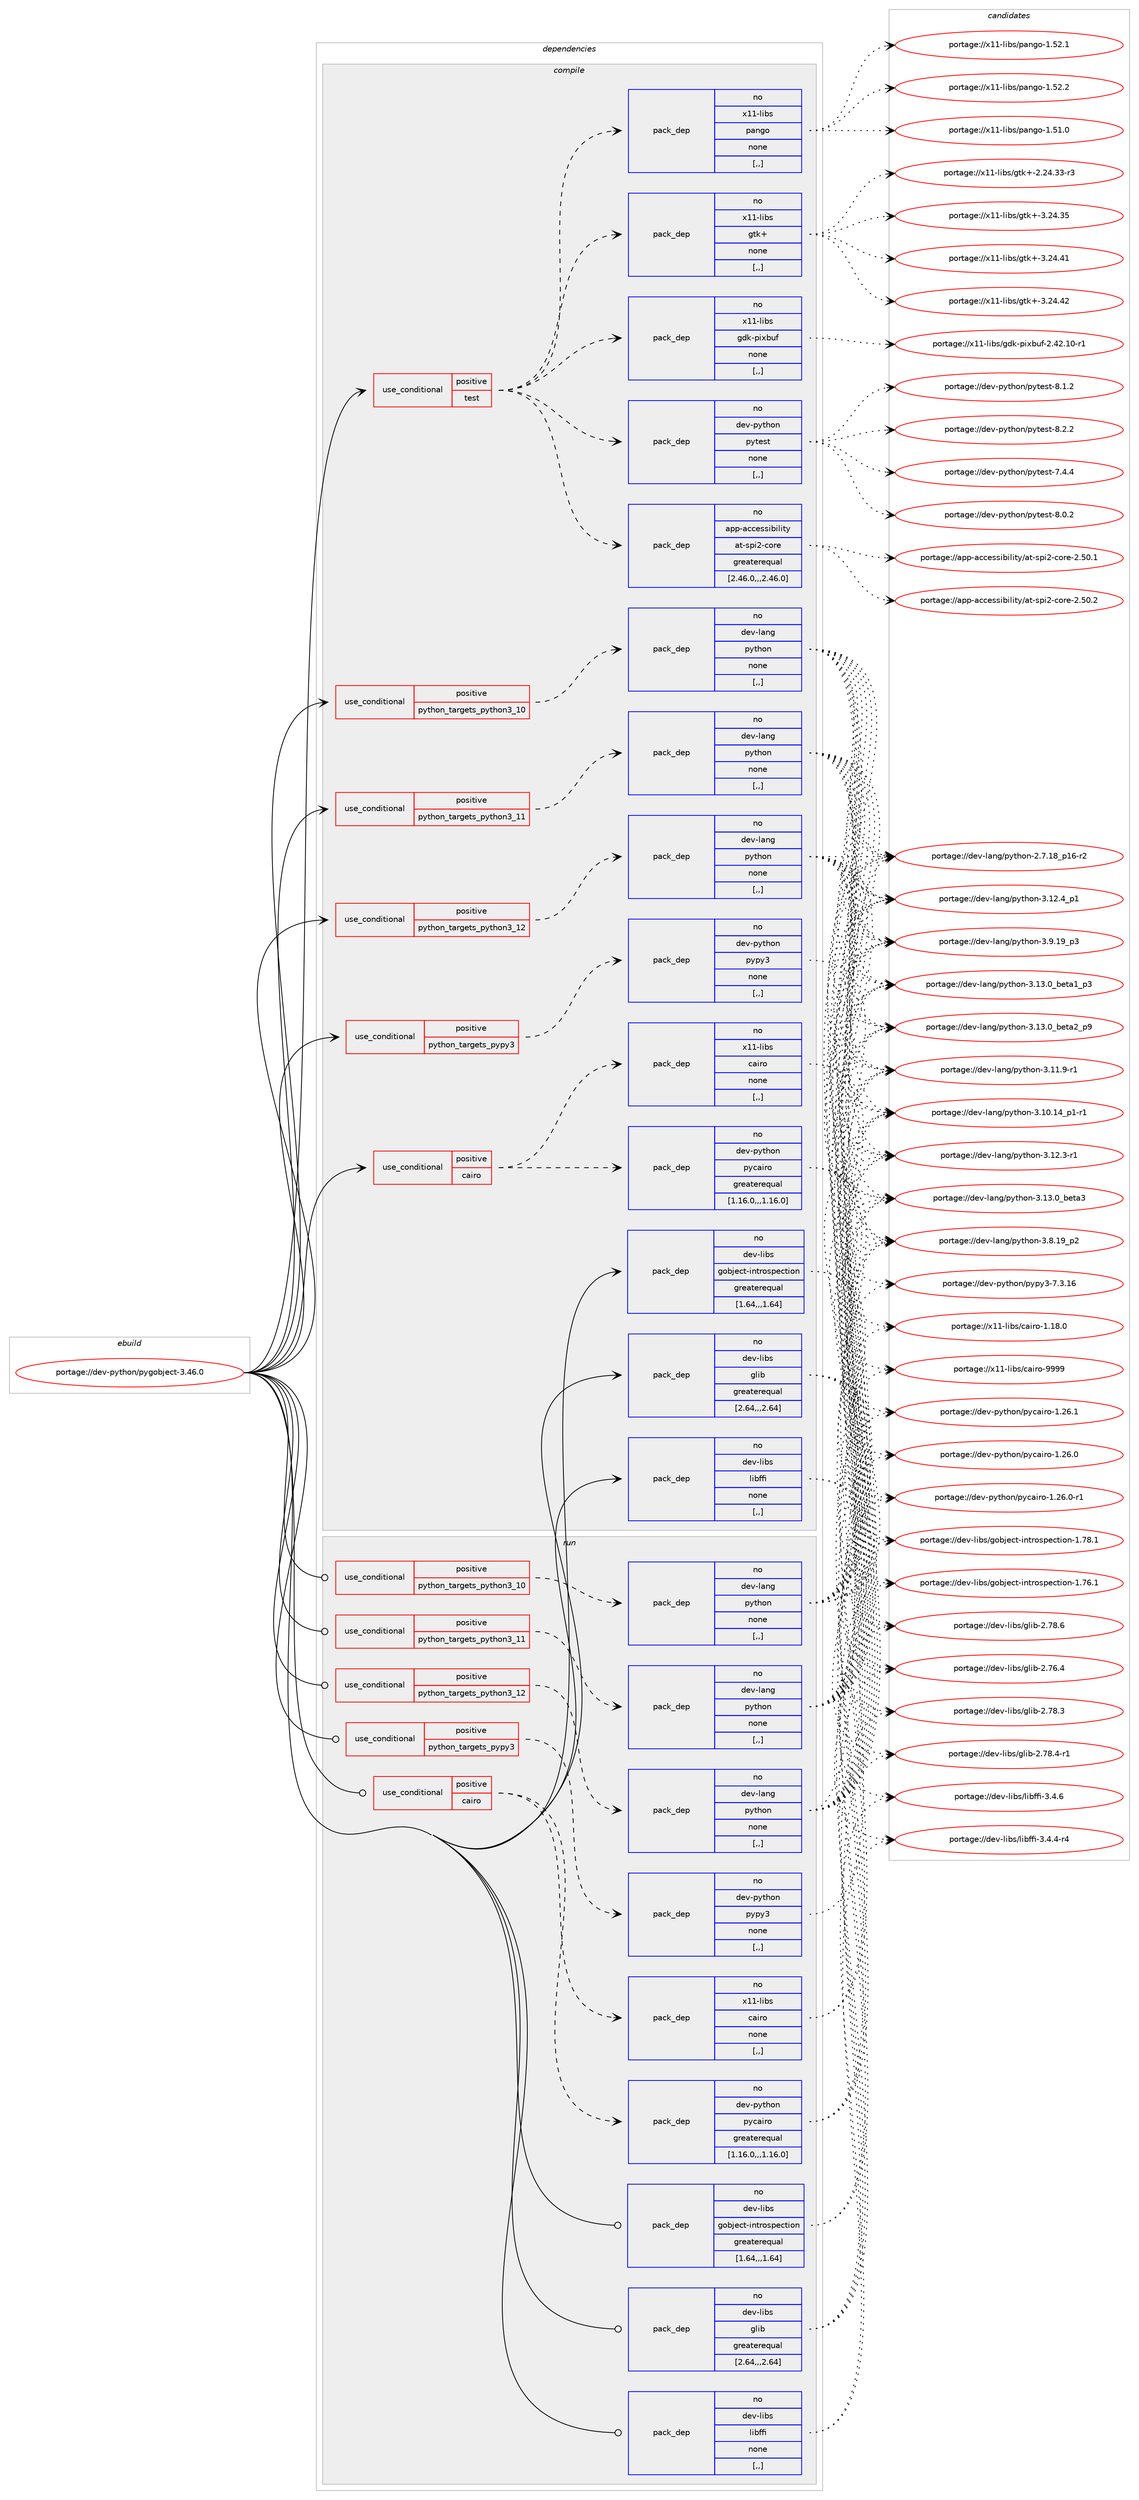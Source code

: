digraph prolog {

# *************
# Graph options
# *************

newrank=true;
concentrate=true;
compound=true;
graph [rankdir=LR,fontname=Helvetica,fontsize=10,ranksep=1.5];#, ranksep=2.5, nodesep=0.2];
edge  [arrowhead=vee];
node  [fontname=Helvetica,fontsize=10];

# **********
# The ebuild
# **********

subgraph cluster_leftcol {
color=gray;
rank=same;
label=<<i>ebuild</i>>;
id [label="portage://dev-python/pygobject-3.46.0", color=red, width=4, href="../dev-python/pygobject-3.46.0.svg"];
}

# ****************
# The dependencies
# ****************

subgraph cluster_midcol {
color=gray;
label=<<i>dependencies</i>>;
subgraph cluster_compile {
fillcolor="#eeeeee";
style=filled;
label=<<i>compile</i>>;
subgraph cond35844 {
dependency152934 [label=<<TABLE BORDER="0" CELLBORDER="1" CELLSPACING="0" CELLPADDING="4"><TR><TD ROWSPAN="3" CELLPADDING="10">use_conditional</TD></TR><TR><TD>positive</TD></TR><TR><TD>cairo</TD></TR></TABLE>>, shape=none, color=red];
subgraph pack115869 {
dependency152935 [label=<<TABLE BORDER="0" CELLBORDER="1" CELLSPACING="0" CELLPADDING="4" WIDTH="220"><TR><TD ROWSPAN="6" CELLPADDING="30">pack_dep</TD></TR><TR><TD WIDTH="110">no</TD></TR><TR><TD>dev-python</TD></TR><TR><TD>pycairo</TD></TR><TR><TD>greaterequal</TD></TR><TR><TD>[1.16.0,,,1.16.0]</TD></TR></TABLE>>, shape=none, color=blue];
}
dependency152934:e -> dependency152935:w [weight=20,style="dashed",arrowhead="vee"];
subgraph pack115870 {
dependency152936 [label=<<TABLE BORDER="0" CELLBORDER="1" CELLSPACING="0" CELLPADDING="4" WIDTH="220"><TR><TD ROWSPAN="6" CELLPADDING="30">pack_dep</TD></TR><TR><TD WIDTH="110">no</TD></TR><TR><TD>x11-libs</TD></TR><TR><TD>cairo</TD></TR><TR><TD>none</TD></TR><TR><TD>[,,]</TD></TR></TABLE>>, shape=none, color=blue];
}
dependency152934:e -> dependency152936:w [weight=20,style="dashed",arrowhead="vee"];
}
id:e -> dependency152934:w [weight=20,style="solid",arrowhead="vee"];
subgraph cond35845 {
dependency152937 [label=<<TABLE BORDER="0" CELLBORDER="1" CELLSPACING="0" CELLPADDING="4"><TR><TD ROWSPAN="3" CELLPADDING="10">use_conditional</TD></TR><TR><TD>positive</TD></TR><TR><TD>python_targets_pypy3</TD></TR></TABLE>>, shape=none, color=red];
subgraph pack115871 {
dependency152938 [label=<<TABLE BORDER="0" CELLBORDER="1" CELLSPACING="0" CELLPADDING="4" WIDTH="220"><TR><TD ROWSPAN="6" CELLPADDING="30">pack_dep</TD></TR><TR><TD WIDTH="110">no</TD></TR><TR><TD>dev-python</TD></TR><TR><TD>pypy3</TD></TR><TR><TD>none</TD></TR><TR><TD>[,,]</TD></TR></TABLE>>, shape=none, color=blue];
}
dependency152937:e -> dependency152938:w [weight=20,style="dashed",arrowhead="vee"];
}
id:e -> dependency152937:w [weight=20,style="solid",arrowhead="vee"];
subgraph cond35846 {
dependency152939 [label=<<TABLE BORDER="0" CELLBORDER="1" CELLSPACING="0" CELLPADDING="4"><TR><TD ROWSPAN="3" CELLPADDING="10">use_conditional</TD></TR><TR><TD>positive</TD></TR><TR><TD>python_targets_python3_10</TD></TR></TABLE>>, shape=none, color=red];
subgraph pack115872 {
dependency152940 [label=<<TABLE BORDER="0" CELLBORDER="1" CELLSPACING="0" CELLPADDING="4" WIDTH="220"><TR><TD ROWSPAN="6" CELLPADDING="30">pack_dep</TD></TR><TR><TD WIDTH="110">no</TD></TR><TR><TD>dev-lang</TD></TR><TR><TD>python</TD></TR><TR><TD>none</TD></TR><TR><TD>[,,]</TD></TR></TABLE>>, shape=none, color=blue];
}
dependency152939:e -> dependency152940:w [weight=20,style="dashed",arrowhead="vee"];
}
id:e -> dependency152939:w [weight=20,style="solid",arrowhead="vee"];
subgraph cond35847 {
dependency152941 [label=<<TABLE BORDER="0" CELLBORDER="1" CELLSPACING="0" CELLPADDING="4"><TR><TD ROWSPAN="3" CELLPADDING="10">use_conditional</TD></TR><TR><TD>positive</TD></TR><TR><TD>python_targets_python3_11</TD></TR></TABLE>>, shape=none, color=red];
subgraph pack115873 {
dependency152942 [label=<<TABLE BORDER="0" CELLBORDER="1" CELLSPACING="0" CELLPADDING="4" WIDTH="220"><TR><TD ROWSPAN="6" CELLPADDING="30">pack_dep</TD></TR><TR><TD WIDTH="110">no</TD></TR><TR><TD>dev-lang</TD></TR><TR><TD>python</TD></TR><TR><TD>none</TD></TR><TR><TD>[,,]</TD></TR></TABLE>>, shape=none, color=blue];
}
dependency152941:e -> dependency152942:w [weight=20,style="dashed",arrowhead="vee"];
}
id:e -> dependency152941:w [weight=20,style="solid",arrowhead="vee"];
subgraph cond35848 {
dependency152943 [label=<<TABLE BORDER="0" CELLBORDER="1" CELLSPACING="0" CELLPADDING="4"><TR><TD ROWSPAN="3" CELLPADDING="10">use_conditional</TD></TR><TR><TD>positive</TD></TR><TR><TD>python_targets_python3_12</TD></TR></TABLE>>, shape=none, color=red];
subgraph pack115874 {
dependency152944 [label=<<TABLE BORDER="0" CELLBORDER="1" CELLSPACING="0" CELLPADDING="4" WIDTH="220"><TR><TD ROWSPAN="6" CELLPADDING="30">pack_dep</TD></TR><TR><TD WIDTH="110">no</TD></TR><TR><TD>dev-lang</TD></TR><TR><TD>python</TD></TR><TR><TD>none</TD></TR><TR><TD>[,,]</TD></TR></TABLE>>, shape=none, color=blue];
}
dependency152943:e -> dependency152944:w [weight=20,style="dashed",arrowhead="vee"];
}
id:e -> dependency152943:w [weight=20,style="solid",arrowhead="vee"];
subgraph cond35849 {
dependency152945 [label=<<TABLE BORDER="0" CELLBORDER="1" CELLSPACING="0" CELLPADDING="4"><TR><TD ROWSPAN="3" CELLPADDING="10">use_conditional</TD></TR><TR><TD>positive</TD></TR><TR><TD>test</TD></TR></TABLE>>, shape=none, color=red];
subgraph pack115875 {
dependency152946 [label=<<TABLE BORDER="0" CELLBORDER="1" CELLSPACING="0" CELLPADDING="4" WIDTH="220"><TR><TD ROWSPAN="6" CELLPADDING="30">pack_dep</TD></TR><TR><TD WIDTH="110">no</TD></TR><TR><TD>app-accessibility</TD></TR><TR><TD>at-spi2-core</TD></TR><TR><TD>greaterequal</TD></TR><TR><TD>[2.46.0,,,2.46.0]</TD></TR></TABLE>>, shape=none, color=blue];
}
dependency152945:e -> dependency152946:w [weight=20,style="dashed",arrowhead="vee"];
subgraph pack115876 {
dependency152947 [label=<<TABLE BORDER="0" CELLBORDER="1" CELLSPACING="0" CELLPADDING="4" WIDTH="220"><TR><TD ROWSPAN="6" CELLPADDING="30">pack_dep</TD></TR><TR><TD WIDTH="110">no</TD></TR><TR><TD>dev-python</TD></TR><TR><TD>pytest</TD></TR><TR><TD>none</TD></TR><TR><TD>[,,]</TD></TR></TABLE>>, shape=none, color=blue];
}
dependency152945:e -> dependency152947:w [weight=20,style="dashed",arrowhead="vee"];
subgraph pack115877 {
dependency152948 [label=<<TABLE BORDER="0" CELLBORDER="1" CELLSPACING="0" CELLPADDING="4" WIDTH="220"><TR><TD ROWSPAN="6" CELLPADDING="30">pack_dep</TD></TR><TR><TD WIDTH="110">no</TD></TR><TR><TD>x11-libs</TD></TR><TR><TD>gdk-pixbuf</TD></TR><TR><TD>none</TD></TR><TR><TD>[,,]</TD></TR></TABLE>>, shape=none, color=blue];
}
dependency152945:e -> dependency152948:w [weight=20,style="dashed",arrowhead="vee"];
subgraph pack115878 {
dependency152949 [label=<<TABLE BORDER="0" CELLBORDER="1" CELLSPACING="0" CELLPADDING="4" WIDTH="220"><TR><TD ROWSPAN="6" CELLPADDING="30">pack_dep</TD></TR><TR><TD WIDTH="110">no</TD></TR><TR><TD>x11-libs</TD></TR><TR><TD>gtk+</TD></TR><TR><TD>none</TD></TR><TR><TD>[,,]</TD></TR></TABLE>>, shape=none, color=blue];
}
dependency152945:e -> dependency152949:w [weight=20,style="dashed",arrowhead="vee"];
subgraph pack115879 {
dependency152950 [label=<<TABLE BORDER="0" CELLBORDER="1" CELLSPACING="0" CELLPADDING="4" WIDTH="220"><TR><TD ROWSPAN="6" CELLPADDING="30">pack_dep</TD></TR><TR><TD WIDTH="110">no</TD></TR><TR><TD>x11-libs</TD></TR><TR><TD>pango</TD></TR><TR><TD>none</TD></TR><TR><TD>[,,]</TD></TR></TABLE>>, shape=none, color=blue];
}
dependency152945:e -> dependency152950:w [weight=20,style="dashed",arrowhead="vee"];
}
id:e -> dependency152945:w [weight=20,style="solid",arrowhead="vee"];
subgraph pack115880 {
dependency152951 [label=<<TABLE BORDER="0" CELLBORDER="1" CELLSPACING="0" CELLPADDING="4" WIDTH="220"><TR><TD ROWSPAN="6" CELLPADDING="30">pack_dep</TD></TR><TR><TD WIDTH="110">no</TD></TR><TR><TD>dev-libs</TD></TR><TR><TD>glib</TD></TR><TR><TD>greaterequal</TD></TR><TR><TD>[2.64,,,2.64]</TD></TR></TABLE>>, shape=none, color=blue];
}
id:e -> dependency152951:w [weight=20,style="solid",arrowhead="vee"];
subgraph pack115881 {
dependency152952 [label=<<TABLE BORDER="0" CELLBORDER="1" CELLSPACING="0" CELLPADDING="4" WIDTH="220"><TR><TD ROWSPAN="6" CELLPADDING="30">pack_dep</TD></TR><TR><TD WIDTH="110">no</TD></TR><TR><TD>dev-libs</TD></TR><TR><TD>gobject-introspection</TD></TR><TR><TD>greaterequal</TD></TR><TR><TD>[1.64,,,1.64]</TD></TR></TABLE>>, shape=none, color=blue];
}
id:e -> dependency152952:w [weight=20,style="solid",arrowhead="vee"];
subgraph pack115882 {
dependency152953 [label=<<TABLE BORDER="0" CELLBORDER="1" CELLSPACING="0" CELLPADDING="4" WIDTH="220"><TR><TD ROWSPAN="6" CELLPADDING="30">pack_dep</TD></TR><TR><TD WIDTH="110">no</TD></TR><TR><TD>dev-libs</TD></TR><TR><TD>libffi</TD></TR><TR><TD>none</TD></TR><TR><TD>[,,]</TD></TR></TABLE>>, shape=none, color=blue];
}
id:e -> dependency152953:w [weight=20,style="solid",arrowhead="vee"];
}
subgraph cluster_compileandrun {
fillcolor="#eeeeee";
style=filled;
label=<<i>compile and run</i>>;
}
subgraph cluster_run {
fillcolor="#eeeeee";
style=filled;
label=<<i>run</i>>;
subgraph cond35850 {
dependency152954 [label=<<TABLE BORDER="0" CELLBORDER="1" CELLSPACING="0" CELLPADDING="4"><TR><TD ROWSPAN="3" CELLPADDING="10">use_conditional</TD></TR><TR><TD>positive</TD></TR><TR><TD>cairo</TD></TR></TABLE>>, shape=none, color=red];
subgraph pack115883 {
dependency152955 [label=<<TABLE BORDER="0" CELLBORDER="1" CELLSPACING="0" CELLPADDING="4" WIDTH="220"><TR><TD ROWSPAN="6" CELLPADDING="30">pack_dep</TD></TR><TR><TD WIDTH="110">no</TD></TR><TR><TD>dev-python</TD></TR><TR><TD>pycairo</TD></TR><TR><TD>greaterequal</TD></TR><TR><TD>[1.16.0,,,1.16.0]</TD></TR></TABLE>>, shape=none, color=blue];
}
dependency152954:e -> dependency152955:w [weight=20,style="dashed",arrowhead="vee"];
subgraph pack115884 {
dependency152956 [label=<<TABLE BORDER="0" CELLBORDER="1" CELLSPACING="0" CELLPADDING="4" WIDTH="220"><TR><TD ROWSPAN="6" CELLPADDING="30">pack_dep</TD></TR><TR><TD WIDTH="110">no</TD></TR><TR><TD>x11-libs</TD></TR><TR><TD>cairo</TD></TR><TR><TD>none</TD></TR><TR><TD>[,,]</TD></TR></TABLE>>, shape=none, color=blue];
}
dependency152954:e -> dependency152956:w [weight=20,style="dashed",arrowhead="vee"];
}
id:e -> dependency152954:w [weight=20,style="solid",arrowhead="odot"];
subgraph cond35851 {
dependency152957 [label=<<TABLE BORDER="0" CELLBORDER="1" CELLSPACING="0" CELLPADDING="4"><TR><TD ROWSPAN="3" CELLPADDING="10">use_conditional</TD></TR><TR><TD>positive</TD></TR><TR><TD>python_targets_pypy3</TD></TR></TABLE>>, shape=none, color=red];
subgraph pack115885 {
dependency152958 [label=<<TABLE BORDER="0" CELLBORDER="1" CELLSPACING="0" CELLPADDING="4" WIDTH="220"><TR><TD ROWSPAN="6" CELLPADDING="30">pack_dep</TD></TR><TR><TD WIDTH="110">no</TD></TR><TR><TD>dev-python</TD></TR><TR><TD>pypy3</TD></TR><TR><TD>none</TD></TR><TR><TD>[,,]</TD></TR></TABLE>>, shape=none, color=blue];
}
dependency152957:e -> dependency152958:w [weight=20,style="dashed",arrowhead="vee"];
}
id:e -> dependency152957:w [weight=20,style="solid",arrowhead="odot"];
subgraph cond35852 {
dependency152959 [label=<<TABLE BORDER="0" CELLBORDER="1" CELLSPACING="0" CELLPADDING="4"><TR><TD ROWSPAN="3" CELLPADDING="10">use_conditional</TD></TR><TR><TD>positive</TD></TR><TR><TD>python_targets_python3_10</TD></TR></TABLE>>, shape=none, color=red];
subgraph pack115886 {
dependency152960 [label=<<TABLE BORDER="0" CELLBORDER="1" CELLSPACING="0" CELLPADDING="4" WIDTH="220"><TR><TD ROWSPAN="6" CELLPADDING="30">pack_dep</TD></TR><TR><TD WIDTH="110">no</TD></TR><TR><TD>dev-lang</TD></TR><TR><TD>python</TD></TR><TR><TD>none</TD></TR><TR><TD>[,,]</TD></TR></TABLE>>, shape=none, color=blue];
}
dependency152959:e -> dependency152960:w [weight=20,style="dashed",arrowhead="vee"];
}
id:e -> dependency152959:w [weight=20,style="solid",arrowhead="odot"];
subgraph cond35853 {
dependency152961 [label=<<TABLE BORDER="0" CELLBORDER="1" CELLSPACING="0" CELLPADDING="4"><TR><TD ROWSPAN="3" CELLPADDING="10">use_conditional</TD></TR><TR><TD>positive</TD></TR><TR><TD>python_targets_python3_11</TD></TR></TABLE>>, shape=none, color=red];
subgraph pack115887 {
dependency152962 [label=<<TABLE BORDER="0" CELLBORDER="1" CELLSPACING="0" CELLPADDING="4" WIDTH="220"><TR><TD ROWSPAN="6" CELLPADDING="30">pack_dep</TD></TR><TR><TD WIDTH="110">no</TD></TR><TR><TD>dev-lang</TD></TR><TR><TD>python</TD></TR><TR><TD>none</TD></TR><TR><TD>[,,]</TD></TR></TABLE>>, shape=none, color=blue];
}
dependency152961:e -> dependency152962:w [weight=20,style="dashed",arrowhead="vee"];
}
id:e -> dependency152961:w [weight=20,style="solid",arrowhead="odot"];
subgraph cond35854 {
dependency152963 [label=<<TABLE BORDER="0" CELLBORDER="1" CELLSPACING="0" CELLPADDING="4"><TR><TD ROWSPAN="3" CELLPADDING="10">use_conditional</TD></TR><TR><TD>positive</TD></TR><TR><TD>python_targets_python3_12</TD></TR></TABLE>>, shape=none, color=red];
subgraph pack115888 {
dependency152964 [label=<<TABLE BORDER="0" CELLBORDER="1" CELLSPACING="0" CELLPADDING="4" WIDTH="220"><TR><TD ROWSPAN="6" CELLPADDING="30">pack_dep</TD></TR><TR><TD WIDTH="110">no</TD></TR><TR><TD>dev-lang</TD></TR><TR><TD>python</TD></TR><TR><TD>none</TD></TR><TR><TD>[,,]</TD></TR></TABLE>>, shape=none, color=blue];
}
dependency152963:e -> dependency152964:w [weight=20,style="dashed",arrowhead="vee"];
}
id:e -> dependency152963:w [weight=20,style="solid",arrowhead="odot"];
subgraph pack115889 {
dependency152965 [label=<<TABLE BORDER="0" CELLBORDER="1" CELLSPACING="0" CELLPADDING="4" WIDTH="220"><TR><TD ROWSPAN="6" CELLPADDING="30">pack_dep</TD></TR><TR><TD WIDTH="110">no</TD></TR><TR><TD>dev-libs</TD></TR><TR><TD>glib</TD></TR><TR><TD>greaterequal</TD></TR><TR><TD>[2.64,,,2.64]</TD></TR></TABLE>>, shape=none, color=blue];
}
id:e -> dependency152965:w [weight=20,style="solid",arrowhead="odot"];
subgraph pack115890 {
dependency152966 [label=<<TABLE BORDER="0" CELLBORDER="1" CELLSPACING="0" CELLPADDING="4" WIDTH="220"><TR><TD ROWSPAN="6" CELLPADDING="30">pack_dep</TD></TR><TR><TD WIDTH="110">no</TD></TR><TR><TD>dev-libs</TD></TR><TR><TD>gobject-introspection</TD></TR><TR><TD>greaterequal</TD></TR><TR><TD>[1.64,,,1.64]</TD></TR></TABLE>>, shape=none, color=blue];
}
id:e -> dependency152966:w [weight=20,style="solid",arrowhead="odot"];
subgraph pack115891 {
dependency152967 [label=<<TABLE BORDER="0" CELLBORDER="1" CELLSPACING="0" CELLPADDING="4" WIDTH="220"><TR><TD ROWSPAN="6" CELLPADDING="30">pack_dep</TD></TR><TR><TD WIDTH="110">no</TD></TR><TR><TD>dev-libs</TD></TR><TR><TD>libffi</TD></TR><TR><TD>none</TD></TR><TR><TD>[,,]</TD></TR></TABLE>>, shape=none, color=blue];
}
id:e -> dependency152967:w [weight=20,style="solid",arrowhead="odot"];
}
}

# **************
# The candidates
# **************

subgraph cluster_choices {
rank=same;
color=gray;
label=<<i>candidates</i>>;

subgraph choice115869 {
color=black;
nodesep=1;
choice1001011184511212111610411111047112121999710511411145494650544648 [label="portage://dev-python/pycairo-1.26.0", color=red, width=4,href="../dev-python/pycairo-1.26.0.svg"];
choice10010111845112121116104111110471121219997105114111454946505446484511449 [label="portage://dev-python/pycairo-1.26.0-r1", color=red, width=4,href="../dev-python/pycairo-1.26.0-r1.svg"];
choice1001011184511212111610411111047112121999710511411145494650544649 [label="portage://dev-python/pycairo-1.26.1", color=red, width=4,href="../dev-python/pycairo-1.26.1.svg"];
dependency152935:e -> choice1001011184511212111610411111047112121999710511411145494650544648:w [style=dotted,weight="100"];
dependency152935:e -> choice10010111845112121116104111110471121219997105114111454946505446484511449:w [style=dotted,weight="100"];
dependency152935:e -> choice1001011184511212111610411111047112121999710511411145494650544649:w [style=dotted,weight="100"];
}
subgraph choice115870 {
color=black;
nodesep=1;
choice1204949451081059811547999710511411145494649564648 [label="portage://x11-libs/cairo-1.18.0", color=red, width=4,href="../x11-libs/cairo-1.18.0.svg"];
choice120494945108105981154799971051141114557575757 [label="portage://x11-libs/cairo-9999", color=red, width=4,href="../x11-libs/cairo-9999.svg"];
dependency152936:e -> choice1204949451081059811547999710511411145494649564648:w [style=dotted,weight="100"];
dependency152936:e -> choice120494945108105981154799971051141114557575757:w [style=dotted,weight="100"];
}
subgraph choice115871 {
color=black;
nodesep=1;
choice10010111845112121116104111110471121211121215145554651464954 [label="portage://dev-python/pypy3-7.3.16", color=red, width=4,href="../dev-python/pypy3-7.3.16.svg"];
dependency152938:e -> choice10010111845112121116104111110471121211121215145554651464954:w [style=dotted,weight="100"];
}
subgraph choice115872 {
color=black;
nodesep=1;
choice100101118451089711010347112121116104111110455046554649569511249544511450 [label="portage://dev-lang/python-2.7.18_p16-r2", color=red, width=4,href="../dev-lang/python-2.7.18_p16-r2.svg"];
choice100101118451089711010347112121116104111110455146494846495295112494511449 [label="portage://dev-lang/python-3.10.14_p1-r1", color=red, width=4,href="../dev-lang/python-3.10.14_p1-r1.svg"];
choice100101118451089711010347112121116104111110455146494946574511449 [label="portage://dev-lang/python-3.11.9-r1", color=red, width=4,href="../dev-lang/python-3.11.9-r1.svg"];
choice100101118451089711010347112121116104111110455146495046514511449 [label="portage://dev-lang/python-3.12.3-r1", color=red, width=4,href="../dev-lang/python-3.12.3-r1.svg"];
choice100101118451089711010347112121116104111110455146495046529511249 [label="portage://dev-lang/python-3.12.4_p1", color=red, width=4,href="../dev-lang/python-3.12.4_p1.svg"];
choice10010111845108971101034711212111610411111045514649514648959810111697499511251 [label="portage://dev-lang/python-3.13.0_beta1_p3", color=red, width=4,href="../dev-lang/python-3.13.0_beta1_p3.svg"];
choice10010111845108971101034711212111610411111045514649514648959810111697509511257 [label="portage://dev-lang/python-3.13.0_beta2_p9", color=red, width=4,href="../dev-lang/python-3.13.0_beta2_p9.svg"];
choice1001011184510897110103471121211161041111104551464951464895981011169751 [label="portage://dev-lang/python-3.13.0_beta3", color=red, width=4,href="../dev-lang/python-3.13.0_beta3.svg"];
choice100101118451089711010347112121116104111110455146564649579511250 [label="portage://dev-lang/python-3.8.19_p2", color=red, width=4,href="../dev-lang/python-3.8.19_p2.svg"];
choice100101118451089711010347112121116104111110455146574649579511251 [label="portage://dev-lang/python-3.9.19_p3", color=red, width=4,href="../dev-lang/python-3.9.19_p3.svg"];
dependency152940:e -> choice100101118451089711010347112121116104111110455046554649569511249544511450:w [style=dotted,weight="100"];
dependency152940:e -> choice100101118451089711010347112121116104111110455146494846495295112494511449:w [style=dotted,weight="100"];
dependency152940:e -> choice100101118451089711010347112121116104111110455146494946574511449:w [style=dotted,weight="100"];
dependency152940:e -> choice100101118451089711010347112121116104111110455146495046514511449:w [style=dotted,weight="100"];
dependency152940:e -> choice100101118451089711010347112121116104111110455146495046529511249:w [style=dotted,weight="100"];
dependency152940:e -> choice10010111845108971101034711212111610411111045514649514648959810111697499511251:w [style=dotted,weight="100"];
dependency152940:e -> choice10010111845108971101034711212111610411111045514649514648959810111697509511257:w [style=dotted,weight="100"];
dependency152940:e -> choice1001011184510897110103471121211161041111104551464951464895981011169751:w [style=dotted,weight="100"];
dependency152940:e -> choice100101118451089711010347112121116104111110455146564649579511250:w [style=dotted,weight="100"];
dependency152940:e -> choice100101118451089711010347112121116104111110455146574649579511251:w [style=dotted,weight="100"];
}
subgraph choice115873 {
color=black;
nodesep=1;
choice100101118451089711010347112121116104111110455046554649569511249544511450 [label="portage://dev-lang/python-2.7.18_p16-r2", color=red, width=4,href="../dev-lang/python-2.7.18_p16-r2.svg"];
choice100101118451089711010347112121116104111110455146494846495295112494511449 [label="portage://dev-lang/python-3.10.14_p1-r1", color=red, width=4,href="../dev-lang/python-3.10.14_p1-r1.svg"];
choice100101118451089711010347112121116104111110455146494946574511449 [label="portage://dev-lang/python-3.11.9-r1", color=red, width=4,href="../dev-lang/python-3.11.9-r1.svg"];
choice100101118451089711010347112121116104111110455146495046514511449 [label="portage://dev-lang/python-3.12.3-r1", color=red, width=4,href="../dev-lang/python-3.12.3-r1.svg"];
choice100101118451089711010347112121116104111110455146495046529511249 [label="portage://dev-lang/python-3.12.4_p1", color=red, width=4,href="../dev-lang/python-3.12.4_p1.svg"];
choice10010111845108971101034711212111610411111045514649514648959810111697499511251 [label="portage://dev-lang/python-3.13.0_beta1_p3", color=red, width=4,href="../dev-lang/python-3.13.0_beta1_p3.svg"];
choice10010111845108971101034711212111610411111045514649514648959810111697509511257 [label="portage://dev-lang/python-3.13.0_beta2_p9", color=red, width=4,href="../dev-lang/python-3.13.0_beta2_p9.svg"];
choice1001011184510897110103471121211161041111104551464951464895981011169751 [label="portage://dev-lang/python-3.13.0_beta3", color=red, width=4,href="../dev-lang/python-3.13.0_beta3.svg"];
choice100101118451089711010347112121116104111110455146564649579511250 [label="portage://dev-lang/python-3.8.19_p2", color=red, width=4,href="../dev-lang/python-3.8.19_p2.svg"];
choice100101118451089711010347112121116104111110455146574649579511251 [label="portage://dev-lang/python-3.9.19_p3", color=red, width=4,href="../dev-lang/python-3.9.19_p3.svg"];
dependency152942:e -> choice100101118451089711010347112121116104111110455046554649569511249544511450:w [style=dotted,weight="100"];
dependency152942:e -> choice100101118451089711010347112121116104111110455146494846495295112494511449:w [style=dotted,weight="100"];
dependency152942:e -> choice100101118451089711010347112121116104111110455146494946574511449:w [style=dotted,weight="100"];
dependency152942:e -> choice100101118451089711010347112121116104111110455146495046514511449:w [style=dotted,weight="100"];
dependency152942:e -> choice100101118451089711010347112121116104111110455146495046529511249:w [style=dotted,weight="100"];
dependency152942:e -> choice10010111845108971101034711212111610411111045514649514648959810111697499511251:w [style=dotted,weight="100"];
dependency152942:e -> choice10010111845108971101034711212111610411111045514649514648959810111697509511257:w [style=dotted,weight="100"];
dependency152942:e -> choice1001011184510897110103471121211161041111104551464951464895981011169751:w [style=dotted,weight="100"];
dependency152942:e -> choice100101118451089711010347112121116104111110455146564649579511250:w [style=dotted,weight="100"];
dependency152942:e -> choice100101118451089711010347112121116104111110455146574649579511251:w [style=dotted,weight="100"];
}
subgraph choice115874 {
color=black;
nodesep=1;
choice100101118451089711010347112121116104111110455046554649569511249544511450 [label="portage://dev-lang/python-2.7.18_p16-r2", color=red, width=4,href="../dev-lang/python-2.7.18_p16-r2.svg"];
choice100101118451089711010347112121116104111110455146494846495295112494511449 [label="portage://dev-lang/python-3.10.14_p1-r1", color=red, width=4,href="../dev-lang/python-3.10.14_p1-r1.svg"];
choice100101118451089711010347112121116104111110455146494946574511449 [label="portage://dev-lang/python-3.11.9-r1", color=red, width=4,href="../dev-lang/python-3.11.9-r1.svg"];
choice100101118451089711010347112121116104111110455146495046514511449 [label="portage://dev-lang/python-3.12.3-r1", color=red, width=4,href="../dev-lang/python-3.12.3-r1.svg"];
choice100101118451089711010347112121116104111110455146495046529511249 [label="portage://dev-lang/python-3.12.4_p1", color=red, width=4,href="../dev-lang/python-3.12.4_p1.svg"];
choice10010111845108971101034711212111610411111045514649514648959810111697499511251 [label="portage://dev-lang/python-3.13.0_beta1_p3", color=red, width=4,href="../dev-lang/python-3.13.0_beta1_p3.svg"];
choice10010111845108971101034711212111610411111045514649514648959810111697509511257 [label="portage://dev-lang/python-3.13.0_beta2_p9", color=red, width=4,href="../dev-lang/python-3.13.0_beta2_p9.svg"];
choice1001011184510897110103471121211161041111104551464951464895981011169751 [label="portage://dev-lang/python-3.13.0_beta3", color=red, width=4,href="../dev-lang/python-3.13.0_beta3.svg"];
choice100101118451089711010347112121116104111110455146564649579511250 [label="portage://dev-lang/python-3.8.19_p2", color=red, width=4,href="../dev-lang/python-3.8.19_p2.svg"];
choice100101118451089711010347112121116104111110455146574649579511251 [label="portage://dev-lang/python-3.9.19_p3", color=red, width=4,href="../dev-lang/python-3.9.19_p3.svg"];
dependency152944:e -> choice100101118451089711010347112121116104111110455046554649569511249544511450:w [style=dotted,weight="100"];
dependency152944:e -> choice100101118451089711010347112121116104111110455146494846495295112494511449:w [style=dotted,weight="100"];
dependency152944:e -> choice100101118451089711010347112121116104111110455146494946574511449:w [style=dotted,weight="100"];
dependency152944:e -> choice100101118451089711010347112121116104111110455146495046514511449:w [style=dotted,weight="100"];
dependency152944:e -> choice100101118451089711010347112121116104111110455146495046529511249:w [style=dotted,weight="100"];
dependency152944:e -> choice10010111845108971101034711212111610411111045514649514648959810111697499511251:w [style=dotted,weight="100"];
dependency152944:e -> choice10010111845108971101034711212111610411111045514649514648959810111697509511257:w [style=dotted,weight="100"];
dependency152944:e -> choice1001011184510897110103471121211161041111104551464951464895981011169751:w [style=dotted,weight="100"];
dependency152944:e -> choice100101118451089711010347112121116104111110455146564649579511250:w [style=dotted,weight="100"];
dependency152944:e -> choice100101118451089711010347112121116104111110455146574649579511251:w [style=dotted,weight="100"];
}
subgraph choice115875 {
color=black;
nodesep=1;
choice97112112459799991011151151059810510810511612147971164511511210550459911111410145504653484649 [label="portage://app-accessibility/at-spi2-core-2.50.1", color=red, width=4,href="../app-accessibility/at-spi2-core-2.50.1.svg"];
choice97112112459799991011151151059810510810511612147971164511511210550459911111410145504653484650 [label="portage://app-accessibility/at-spi2-core-2.50.2", color=red, width=4,href="../app-accessibility/at-spi2-core-2.50.2.svg"];
dependency152946:e -> choice97112112459799991011151151059810510810511612147971164511511210550459911111410145504653484649:w [style=dotted,weight="100"];
dependency152946:e -> choice97112112459799991011151151059810510810511612147971164511511210550459911111410145504653484650:w [style=dotted,weight="100"];
}
subgraph choice115876 {
color=black;
nodesep=1;
choice1001011184511212111610411111047112121116101115116455546524652 [label="portage://dev-python/pytest-7.4.4", color=red, width=4,href="../dev-python/pytest-7.4.4.svg"];
choice1001011184511212111610411111047112121116101115116455646484650 [label="portage://dev-python/pytest-8.0.2", color=red, width=4,href="../dev-python/pytest-8.0.2.svg"];
choice1001011184511212111610411111047112121116101115116455646494650 [label="portage://dev-python/pytest-8.1.2", color=red, width=4,href="../dev-python/pytest-8.1.2.svg"];
choice1001011184511212111610411111047112121116101115116455646504650 [label="portage://dev-python/pytest-8.2.2", color=red, width=4,href="../dev-python/pytest-8.2.2.svg"];
dependency152947:e -> choice1001011184511212111610411111047112121116101115116455546524652:w [style=dotted,weight="100"];
dependency152947:e -> choice1001011184511212111610411111047112121116101115116455646484650:w [style=dotted,weight="100"];
dependency152947:e -> choice1001011184511212111610411111047112121116101115116455646494650:w [style=dotted,weight="100"];
dependency152947:e -> choice1001011184511212111610411111047112121116101115116455646504650:w [style=dotted,weight="100"];
}
subgraph choice115877 {
color=black;
nodesep=1;
choice1204949451081059811547103100107451121051209811710245504652504649484511449 [label="portage://x11-libs/gdk-pixbuf-2.42.10-r1", color=red, width=4,href="../x11-libs/gdk-pixbuf-2.42.10-r1.svg"];
dependency152948:e -> choice1204949451081059811547103100107451121051209811710245504652504649484511449:w [style=dotted,weight="100"];
}
subgraph choice115878 {
color=black;
nodesep=1;
choice12049494510810598115471031161074345504650524651514511451 [label="portage://x11-libs/gtk+-2.24.33-r3", color=red, width=4,href="../x11-libs/gtk+-2.24.33-r3.svg"];
choice1204949451081059811547103116107434551465052465153 [label="portage://x11-libs/gtk+-3.24.35", color=red, width=4,href="../x11-libs/gtk+-3.24.35.svg"];
choice1204949451081059811547103116107434551465052465249 [label="portage://x11-libs/gtk+-3.24.41", color=red, width=4,href="../x11-libs/gtk+-3.24.41.svg"];
choice1204949451081059811547103116107434551465052465250 [label="portage://x11-libs/gtk+-3.24.42", color=red, width=4,href="../x11-libs/gtk+-3.24.42.svg"];
dependency152949:e -> choice12049494510810598115471031161074345504650524651514511451:w [style=dotted,weight="100"];
dependency152949:e -> choice1204949451081059811547103116107434551465052465153:w [style=dotted,weight="100"];
dependency152949:e -> choice1204949451081059811547103116107434551465052465249:w [style=dotted,weight="100"];
dependency152949:e -> choice1204949451081059811547103116107434551465052465250:w [style=dotted,weight="100"];
}
subgraph choice115879 {
color=black;
nodesep=1;
choice12049494510810598115471129711010311145494653494648 [label="portage://x11-libs/pango-1.51.0", color=red, width=4,href="../x11-libs/pango-1.51.0.svg"];
choice12049494510810598115471129711010311145494653504649 [label="portage://x11-libs/pango-1.52.1", color=red, width=4,href="../x11-libs/pango-1.52.1.svg"];
choice12049494510810598115471129711010311145494653504650 [label="portage://x11-libs/pango-1.52.2", color=red, width=4,href="../x11-libs/pango-1.52.2.svg"];
dependency152950:e -> choice12049494510810598115471129711010311145494653494648:w [style=dotted,weight="100"];
dependency152950:e -> choice12049494510810598115471129711010311145494653504649:w [style=dotted,weight="100"];
dependency152950:e -> choice12049494510810598115471129711010311145494653504650:w [style=dotted,weight="100"];
}
subgraph choice115880 {
color=black;
nodesep=1;
choice1001011184510810598115471031081059845504655544652 [label="portage://dev-libs/glib-2.76.4", color=red, width=4,href="../dev-libs/glib-2.76.4.svg"];
choice1001011184510810598115471031081059845504655564651 [label="portage://dev-libs/glib-2.78.3", color=red, width=4,href="../dev-libs/glib-2.78.3.svg"];
choice10010111845108105981154710310810598455046555646524511449 [label="portage://dev-libs/glib-2.78.4-r1", color=red, width=4,href="../dev-libs/glib-2.78.4-r1.svg"];
choice1001011184510810598115471031081059845504655564654 [label="portage://dev-libs/glib-2.78.6", color=red, width=4,href="../dev-libs/glib-2.78.6.svg"];
dependency152951:e -> choice1001011184510810598115471031081059845504655544652:w [style=dotted,weight="100"];
dependency152951:e -> choice1001011184510810598115471031081059845504655564651:w [style=dotted,weight="100"];
dependency152951:e -> choice10010111845108105981154710310810598455046555646524511449:w [style=dotted,weight="100"];
dependency152951:e -> choice1001011184510810598115471031081059845504655564654:w [style=dotted,weight="100"];
}
subgraph choice115881 {
color=black;
nodesep=1;
choice1001011184510810598115471031119810610199116451051101161141111151121019911610511111045494655544649 [label="portage://dev-libs/gobject-introspection-1.76.1", color=red, width=4,href="../dev-libs/gobject-introspection-1.76.1.svg"];
choice1001011184510810598115471031119810610199116451051101161141111151121019911610511111045494655564649 [label="portage://dev-libs/gobject-introspection-1.78.1", color=red, width=4,href="../dev-libs/gobject-introspection-1.78.1.svg"];
dependency152952:e -> choice1001011184510810598115471031119810610199116451051101161141111151121019911610511111045494655544649:w [style=dotted,weight="100"];
dependency152952:e -> choice1001011184510810598115471031119810610199116451051101161141111151121019911610511111045494655564649:w [style=dotted,weight="100"];
}
subgraph choice115882 {
color=black;
nodesep=1;
choice100101118451081059811547108105981021021054551465246524511452 [label="portage://dev-libs/libffi-3.4.4-r4", color=red, width=4,href="../dev-libs/libffi-3.4.4-r4.svg"];
choice10010111845108105981154710810598102102105455146524654 [label="portage://dev-libs/libffi-3.4.6", color=red, width=4,href="../dev-libs/libffi-3.4.6.svg"];
dependency152953:e -> choice100101118451081059811547108105981021021054551465246524511452:w [style=dotted,weight="100"];
dependency152953:e -> choice10010111845108105981154710810598102102105455146524654:w [style=dotted,weight="100"];
}
subgraph choice115883 {
color=black;
nodesep=1;
choice1001011184511212111610411111047112121999710511411145494650544648 [label="portage://dev-python/pycairo-1.26.0", color=red, width=4,href="../dev-python/pycairo-1.26.0.svg"];
choice10010111845112121116104111110471121219997105114111454946505446484511449 [label="portage://dev-python/pycairo-1.26.0-r1", color=red, width=4,href="../dev-python/pycairo-1.26.0-r1.svg"];
choice1001011184511212111610411111047112121999710511411145494650544649 [label="portage://dev-python/pycairo-1.26.1", color=red, width=4,href="../dev-python/pycairo-1.26.1.svg"];
dependency152955:e -> choice1001011184511212111610411111047112121999710511411145494650544648:w [style=dotted,weight="100"];
dependency152955:e -> choice10010111845112121116104111110471121219997105114111454946505446484511449:w [style=dotted,weight="100"];
dependency152955:e -> choice1001011184511212111610411111047112121999710511411145494650544649:w [style=dotted,weight="100"];
}
subgraph choice115884 {
color=black;
nodesep=1;
choice1204949451081059811547999710511411145494649564648 [label="portage://x11-libs/cairo-1.18.0", color=red, width=4,href="../x11-libs/cairo-1.18.0.svg"];
choice120494945108105981154799971051141114557575757 [label="portage://x11-libs/cairo-9999", color=red, width=4,href="../x11-libs/cairo-9999.svg"];
dependency152956:e -> choice1204949451081059811547999710511411145494649564648:w [style=dotted,weight="100"];
dependency152956:e -> choice120494945108105981154799971051141114557575757:w [style=dotted,weight="100"];
}
subgraph choice115885 {
color=black;
nodesep=1;
choice10010111845112121116104111110471121211121215145554651464954 [label="portage://dev-python/pypy3-7.3.16", color=red, width=4,href="../dev-python/pypy3-7.3.16.svg"];
dependency152958:e -> choice10010111845112121116104111110471121211121215145554651464954:w [style=dotted,weight="100"];
}
subgraph choice115886 {
color=black;
nodesep=1;
choice100101118451089711010347112121116104111110455046554649569511249544511450 [label="portage://dev-lang/python-2.7.18_p16-r2", color=red, width=4,href="../dev-lang/python-2.7.18_p16-r2.svg"];
choice100101118451089711010347112121116104111110455146494846495295112494511449 [label="portage://dev-lang/python-3.10.14_p1-r1", color=red, width=4,href="../dev-lang/python-3.10.14_p1-r1.svg"];
choice100101118451089711010347112121116104111110455146494946574511449 [label="portage://dev-lang/python-3.11.9-r1", color=red, width=4,href="../dev-lang/python-3.11.9-r1.svg"];
choice100101118451089711010347112121116104111110455146495046514511449 [label="portage://dev-lang/python-3.12.3-r1", color=red, width=4,href="../dev-lang/python-3.12.3-r1.svg"];
choice100101118451089711010347112121116104111110455146495046529511249 [label="portage://dev-lang/python-3.12.4_p1", color=red, width=4,href="../dev-lang/python-3.12.4_p1.svg"];
choice10010111845108971101034711212111610411111045514649514648959810111697499511251 [label="portage://dev-lang/python-3.13.0_beta1_p3", color=red, width=4,href="../dev-lang/python-3.13.0_beta1_p3.svg"];
choice10010111845108971101034711212111610411111045514649514648959810111697509511257 [label="portage://dev-lang/python-3.13.0_beta2_p9", color=red, width=4,href="../dev-lang/python-3.13.0_beta2_p9.svg"];
choice1001011184510897110103471121211161041111104551464951464895981011169751 [label="portage://dev-lang/python-3.13.0_beta3", color=red, width=4,href="../dev-lang/python-3.13.0_beta3.svg"];
choice100101118451089711010347112121116104111110455146564649579511250 [label="portage://dev-lang/python-3.8.19_p2", color=red, width=4,href="../dev-lang/python-3.8.19_p2.svg"];
choice100101118451089711010347112121116104111110455146574649579511251 [label="portage://dev-lang/python-3.9.19_p3", color=red, width=4,href="../dev-lang/python-3.9.19_p3.svg"];
dependency152960:e -> choice100101118451089711010347112121116104111110455046554649569511249544511450:w [style=dotted,weight="100"];
dependency152960:e -> choice100101118451089711010347112121116104111110455146494846495295112494511449:w [style=dotted,weight="100"];
dependency152960:e -> choice100101118451089711010347112121116104111110455146494946574511449:w [style=dotted,weight="100"];
dependency152960:e -> choice100101118451089711010347112121116104111110455146495046514511449:w [style=dotted,weight="100"];
dependency152960:e -> choice100101118451089711010347112121116104111110455146495046529511249:w [style=dotted,weight="100"];
dependency152960:e -> choice10010111845108971101034711212111610411111045514649514648959810111697499511251:w [style=dotted,weight="100"];
dependency152960:e -> choice10010111845108971101034711212111610411111045514649514648959810111697509511257:w [style=dotted,weight="100"];
dependency152960:e -> choice1001011184510897110103471121211161041111104551464951464895981011169751:w [style=dotted,weight="100"];
dependency152960:e -> choice100101118451089711010347112121116104111110455146564649579511250:w [style=dotted,weight="100"];
dependency152960:e -> choice100101118451089711010347112121116104111110455146574649579511251:w [style=dotted,weight="100"];
}
subgraph choice115887 {
color=black;
nodesep=1;
choice100101118451089711010347112121116104111110455046554649569511249544511450 [label="portage://dev-lang/python-2.7.18_p16-r2", color=red, width=4,href="../dev-lang/python-2.7.18_p16-r2.svg"];
choice100101118451089711010347112121116104111110455146494846495295112494511449 [label="portage://dev-lang/python-3.10.14_p1-r1", color=red, width=4,href="../dev-lang/python-3.10.14_p1-r1.svg"];
choice100101118451089711010347112121116104111110455146494946574511449 [label="portage://dev-lang/python-3.11.9-r1", color=red, width=4,href="../dev-lang/python-3.11.9-r1.svg"];
choice100101118451089711010347112121116104111110455146495046514511449 [label="portage://dev-lang/python-3.12.3-r1", color=red, width=4,href="../dev-lang/python-3.12.3-r1.svg"];
choice100101118451089711010347112121116104111110455146495046529511249 [label="portage://dev-lang/python-3.12.4_p1", color=red, width=4,href="../dev-lang/python-3.12.4_p1.svg"];
choice10010111845108971101034711212111610411111045514649514648959810111697499511251 [label="portage://dev-lang/python-3.13.0_beta1_p3", color=red, width=4,href="../dev-lang/python-3.13.0_beta1_p3.svg"];
choice10010111845108971101034711212111610411111045514649514648959810111697509511257 [label="portage://dev-lang/python-3.13.0_beta2_p9", color=red, width=4,href="../dev-lang/python-3.13.0_beta2_p9.svg"];
choice1001011184510897110103471121211161041111104551464951464895981011169751 [label="portage://dev-lang/python-3.13.0_beta3", color=red, width=4,href="../dev-lang/python-3.13.0_beta3.svg"];
choice100101118451089711010347112121116104111110455146564649579511250 [label="portage://dev-lang/python-3.8.19_p2", color=red, width=4,href="../dev-lang/python-3.8.19_p2.svg"];
choice100101118451089711010347112121116104111110455146574649579511251 [label="portage://dev-lang/python-3.9.19_p3", color=red, width=4,href="../dev-lang/python-3.9.19_p3.svg"];
dependency152962:e -> choice100101118451089711010347112121116104111110455046554649569511249544511450:w [style=dotted,weight="100"];
dependency152962:e -> choice100101118451089711010347112121116104111110455146494846495295112494511449:w [style=dotted,weight="100"];
dependency152962:e -> choice100101118451089711010347112121116104111110455146494946574511449:w [style=dotted,weight="100"];
dependency152962:e -> choice100101118451089711010347112121116104111110455146495046514511449:w [style=dotted,weight="100"];
dependency152962:e -> choice100101118451089711010347112121116104111110455146495046529511249:w [style=dotted,weight="100"];
dependency152962:e -> choice10010111845108971101034711212111610411111045514649514648959810111697499511251:w [style=dotted,weight="100"];
dependency152962:e -> choice10010111845108971101034711212111610411111045514649514648959810111697509511257:w [style=dotted,weight="100"];
dependency152962:e -> choice1001011184510897110103471121211161041111104551464951464895981011169751:w [style=dotted,weight="100"];
dependency152962:e -> choice100101118451089711010347112121116104111110455146564649579511250:w [style=dotted,weight="100"];
dependency152962:e -> choice100101118451089711010347112121116104111110455146574649579511251:w [style=dotted,weight="100"];
}
subgraph choice115888 {
color=black;
nodesep=1;
choice100101118451089711010347112121116104111110455046554649569511249544511450 [label="portage://dev-lang/python-2.7.18_p16-r2", color=red, width=4,href="../dev-lang/python-2.7.18_p16-r2.svg"];
choice100101118451089711010347112121116104111110455146494846495295112494511449 [label="portage://dev-lang/python-3.10.14_p1-r1", color=red, width=4,href="../dev-lang/python-3.10.14_p1-r1.svg"];
choice100101118451089711010347112121116104111110455146494946574511449 [label="portage://dev-lang/python-3.11.9-r1", color=red, width=4,href="../dev-lang/python-3.11.9-r1.svg"];
choice100101118451089711010347112121116104111110455146495046514511449 [label="portage://dev-lang/python-3.12.3-r1", color=red, width=4,href="../dev-lang/python-3.12.3-r1.svg"];
choice100101118451089711010347112121116104111110455146495046529511249 [label="portage://dev-lang/python-3.12.4_p1", color=red, width=4,href="../dev-lang/python-3.12.4_p1.svg"];
choice10010111845108971101034711212111610411111045514649514648959810111697499511251 [label="portage://dev-lang/python-3.13.0_beta1_p3", color=red, width=4,href="../dev-lang/python-3.13.0_beta1_p3.svg"];
choice10010111845108971101034711212111610411111045514649514648959810111697509511257 [label="portage://dev-lang/python-3.13.0_beta2_p9", color=red, width=4,href="../dev-lang/python-3.13.0_beta2_p9.svg"];
choice1001011184510897110103471121211161041111104551464951464895981011169751 [label="portage://dev-lang/python-3.13.0_beta3", color=red, width=4,href="../dev-lang/python-3.13.0_beta3.svg"];
choice100101118451089711010347112121116104111110455146564649579511250 [label="portage://dev-lang/python-3.8.19_p2", color=red, width=4,href="../dev-lang/python-3.8.19_p2.svg"];
choice100101118451089711010347112121116104111110455146574649579511251 [label="portage://dev-lang/python-3.9.19_p3", color=red, width=4,href="../dev-lang/python-3.9.19_p3.svg"];
dependency152964:e -> choice100101118451089711010347112121116104111110455046554649569511249544511450:w [style=dotted,weight="100"];
dependency152964:e -> choice100101118451089711010347112121116104111110455146494846495295112494511449:w [style=dotted,weight="100"];
dependency152964:e -> choice100101118451089711010347112121116104111110455146494946574511449:w [style=dotted,weight="100"];
dependency152964:e -> choice100101118451089711010347112121116104111110455146495046514511449:w [style=dotted,weight="100"];
dependency152964:e -> choice100101118451089711010347112121116104111110455146495046529511249:w [style=dotted,weight="100"];
dependency152964:e -> choice10010111845108971101034711212111610411111045514649514648959810111697499511251:w [style=dotted,weight="100"];
dependency152964:e -> choice10010111845108971101034711212111610411111045514649514648959810111697509511257:w [style=dotted,weight="100"];
dependency152964:e -> choice1001011184510897110103471121211161041111104551464951464895981011169751:w [style=dotted,weight="100"];
dependency152964:e -> choice100101118451089711010347112121116104111110455146564649579511250:w [style=dotted,weight="100"];
dependency152964:e -> choice100101118451089711010347112121116104111110455146574649579511251:w [style=dotted,weight="100"];
}
subgraph choice115889 {
color=black;
nodesep=1;
choice1001011184510810598115471031081059845504655544652 [label="portage://dev-libs/glib-2.76.4", color=red, width=4,href="../dev-libs/glib-2.76.4.svg"];
choice1001011184510810598115471031081059845504655564651 [label="portage://dev-libs/glib-2.78.3", color=red, width=4,href="../dev-libs/glib-2.78.3.svg"];
choice10010111845108105981154710310810598455046555646524511449 [label="portage://dev-libs/glib-2.78.4-r1", color=red, width=4,href="../dev-libs/glib-2.78.4-r1.svg"];
choice1001011184510810598115471031081059845504655564654 [label="portage://dev-libs/glib-2.78.6", color=red, width=4,href="../dev-libs/glib-2.78.6.svg"];
dependency152965:e -> choice1001011184510810598115471031081059845504655544652:w [style=dotted,weight="100"];
dependency152965:e -> choice1001011184510810598115471031081059845504655564651:w [style=dotted,weight="100"];
dependency152965:e -> choice10010111845108105981154710310810598455046555646524511449:w [style=dotted,weight="100"];
dependency152965:e -> choice1001011184510810598115471031081059845504655564654:w [style=dotted,weight="100"];
}
subgraph choice115890 {
color=black;
nodesep=1;
choice1001011184510810598115471031119810610199116451051101161141111151121019911610511111045494655544649 [label="portage://dev-libs/gobject-introspection-1.76.1", color=red, width=4,href="../dev-libs/gobject-introspection-1.76.1.svg"];
choice1001011184510810598115471031119810610199116451051101161141111151121019911610511111045494655564649 [label="portage://dev-libs/gobject-introspection-1.78.1", color=red, width=4,href="../dev-libs/gobject-introspection-1.78.1.svg"];
dependency152966:e -> choice1001011184510810598115471031119810610199116451051101161141111151121019911610511111045494655544649:w [style=dotted,weight="100"];
dependency152966:e -> choice1001011184510810598115471031119810610199116451051101161141111151121019911610511111045494655564649:w [style=dotted,weight="100"];
}
subgraph choice115891 {
color=black;
nodesep=1;
choice100101118451081059811547108105981021021054551465246524511452 [label="portage://dev-libs/libffi-3.4.4-r4", color=red, width=4,href="../dev-libs/libffi-3.4.4-r4.svg"];
choice10010111845108105981154710810598102102105455146524654 [label="portage://dev-libs/libffi-3.4.6", color=red, width=4,href="../dev-libs/libffi-3.4.6.svg"];
dependency152967:e -> choice100101118451081059811547108105981021021054551465246524511452:w [style=dotted,weight="100"];
dependency152967:e -> choice10010111845108105981154710810598102102105455146524654:w [style=dotted,weight="100"];
}
}

}
